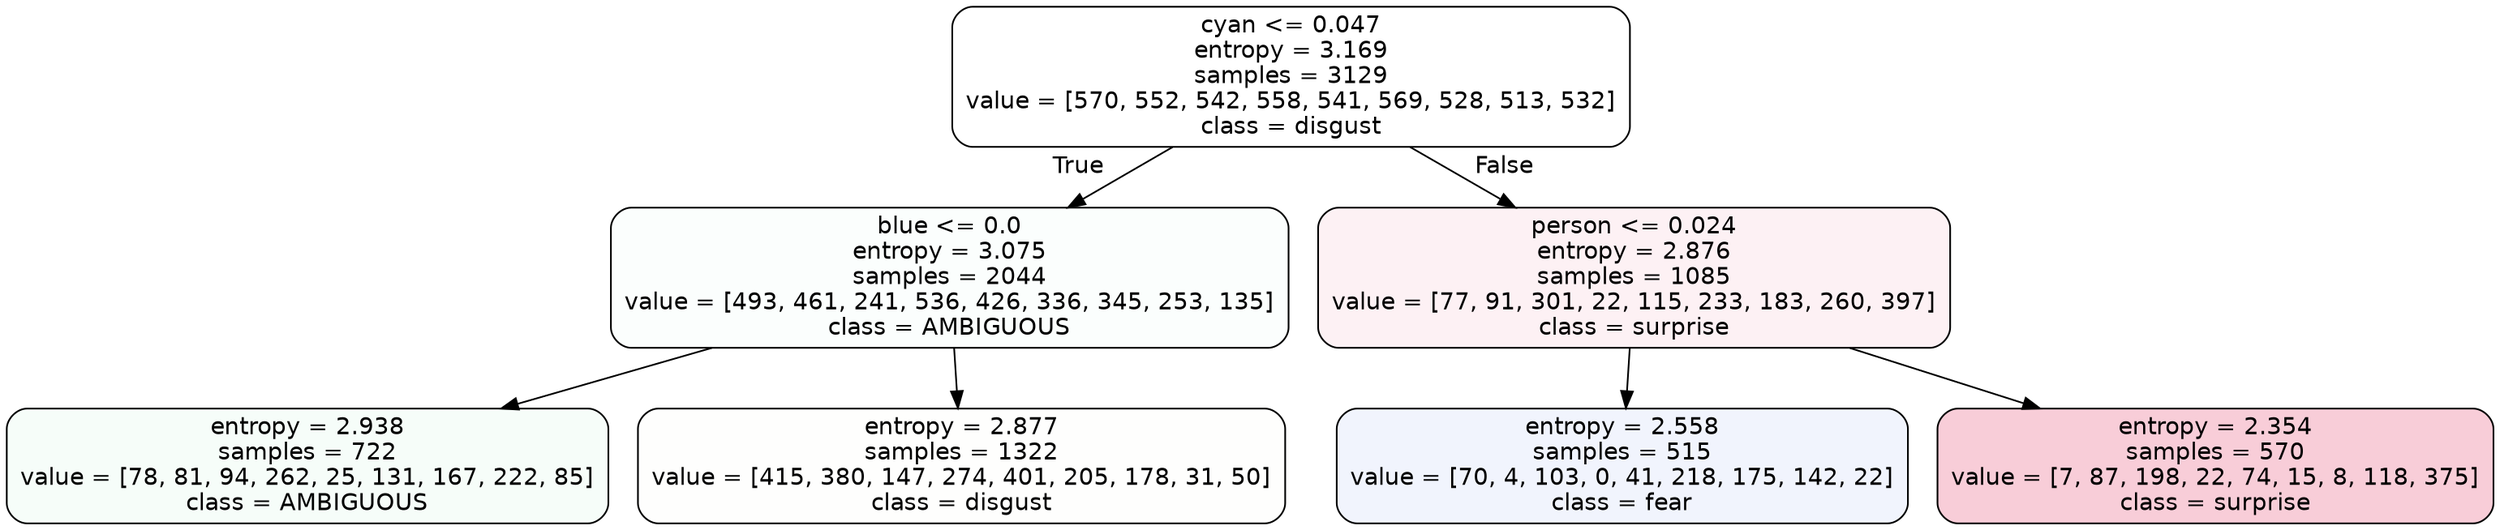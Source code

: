 digraph Tree {
node [shape=box, style="filled, rounded", color="black", fontname=helvetica] ;
edge [fontname=helvetica] ;
0 [label="cyan <= 0.047\nentropy = 3.169\nsamples = 3129\nvalue = [570, 552, 542, 558, 541, 569, 528, 513, 532]\nclass = disgust", fillcolor="#e5813900"] ;
1 [label="blue <= 0.0\nentropy = 3.075\nsamples = 2044\nvalue = [493, 461, 241, 536, 426, 336, 345, 253, 135]\nclass = AMBIGUOUS", fillcolor="#39e58104"] ;
0 -> 1 [labeldistance=2.5, labelangle=45, headlabel="True"] ;
2 [label="entropy = 2.938\nsamples = 722\nvalue = [78, 81, 94, 262, 25, 131, 167, 222, 85]\nclass = AMBIGUOUS", fillcolor="#39e5810b"] ;
1 -> 2 ;
3 [label="entropy = 2.877\nsamples = 1322\nvalue = [415, 380, 147, 274, 401, 205, 178, 31, 50]\nclass = disgust", fillcolor="#e5813902"] ;
1 -> 3 ;
4 [label="person <= 0.024\nentropy = 2.876\nsamples = 1085\nvalue = [77, 91, 301, 22, 115, 233, 183, 260, 397]\nclass = surprise", fillcolor="#e5396412"] ;
0 -> 4 [labeldistance=2.5, labelangle=-45, headlabel="False"] ;
5 [label="entropy = 2.558\nsamples = 515\nvalue = [70, 4, 103, 0, 41, 218, 175, 142, 22]\nclass = fear", fillcolor="#3964e512"] ;
4 -> 5 ;
6 [label="entropy = 2.354\nsamples = 570\nvalue = [7, 87, 198, 22, 74, 15, 8, 118, 375]\nclass = surprise", fillcolor="#e5396440"] ;
4 -> 6 ;
}